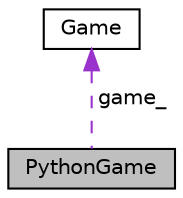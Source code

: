 digraph "PythonGame"
{
  edge [fontname="Helvetica",fontsize="10",labelfontname="Helvetica",labelfontsize="10"];
  node [fontname="Helvetica",fontsize="10",shape=record];
  Node1 [label="PythonGame",height=0.2,width=0.4,color="black", fillcolor="grey75", style="filled", fontcolor="black"];
  Node2 -> Node1 [dir="back",color="darkorchid3",fontsize="10",style="dashed",label=" game_" ,fontname="Helvetica"];
  Node2 [label="Game",height=0.2,width=0.4,color="black", fillcolor="white", style="filled",URL="$classGame.html",tooltip="klasa przechowująca i przetwarzająca dane gry w okręty "];
}
